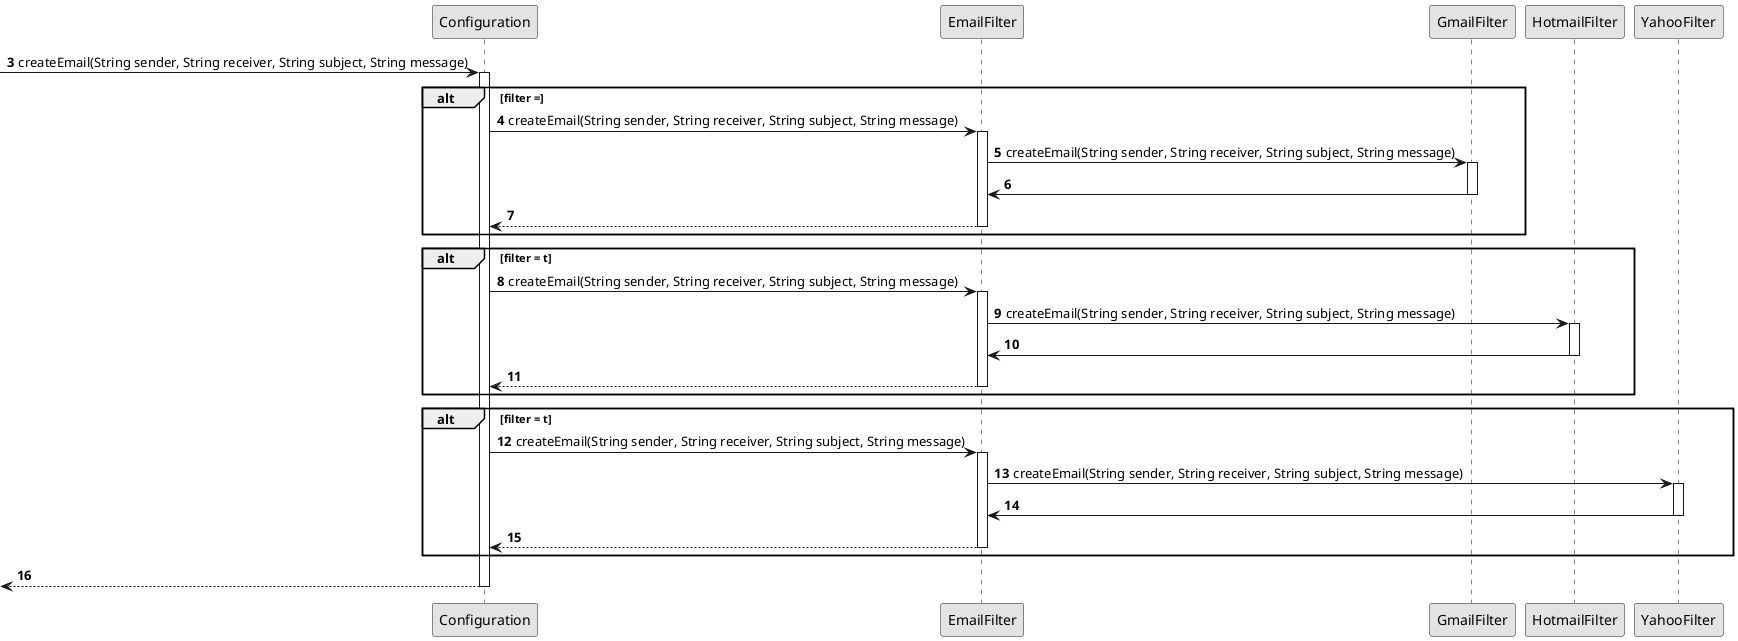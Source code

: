 @startuml
skinparam monochrome true
skinparam packageStyle rectangle
skinparam shadowing false

participant "Configuration" as Config
participant "EmailFilter" as EmFilter
participant "GmailFilter" as GmFilter
participant "HotmailFilter" as HmFilter
participant "YahooFilter" as YhFilter



autonumber 3

'hide footbox

         -> Config : createEmail(String sender, String receiver, String subject, String message)
            activate Config

            alt filter =
            Config -> EmFilter : createEmail(String sender, String receiver, String subject, String message)
                activate EmFilter

                    EmFilter -> GmFilter: createEmail(String sender, String receiver, String subject, String message)
                        activate GmFilter

                        GmFilter -> EmFilter
                    deactivate GmFilter

                EmFilter --> Config
            deactivate EmFilter
            end alt

            alt filter = t
            Config -> EmFilter : createEmail(String sender, String receiver, String subject, String message)
                activate EmFilter

                    EmFilter -> HmFilter: createEmail(String sender, String receiver, String subject, String message)
                        activate HmFilter

                        HmFilter -> EmFilter
                    deactivate HmFilter

                EmFilter --> Config
            deactivate EmFilter
            end alt

            alt filter = t
            Config -> EmFilter : createEmail(String sender, String receiver, String subject, String message)
                activate EmFilter

                    EmFilter -> YhFilter: createEmail(String sender, String receiver, String subject, String message)
                        activate YhFilter

                        YhFilter -> EmFilter
                    deactivate YhFilter

                EmFilter --> Config
            deactivate EmFilter
            end alt
            <-- Config
        deactivate Config

@enduml